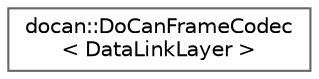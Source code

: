 digraph "Graphical Class Hierarchy"
{
 // LATEX_PDF_SIZE
  bgcolor="transparent";
  edge [fontname=Helvetica,fontsize=10,labelfontname=Helvetica,labelfontsize=10];
  node [fontname=Helvetica,fontsize=10,shape=box,height=0.2,width=0.4];
  rankdir="LR";
  Node0 [id="Node000000",label="docan::DoCanFrameCodec\l\< DataLinkLayer \>",height=0.2,width=0.4,color="grey40", fillcolor="white", style="filled",URL="$d2/d1b/classdocan_1_1DoCanFrameCodec.html",tooltip=" "];
}

